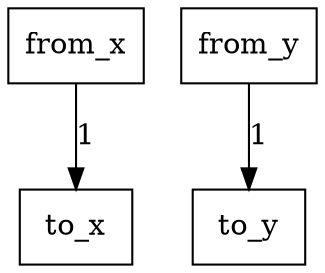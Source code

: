 digraph {
    graph [rankdir=TB
          ,bgcolor=transparent];
    node [shape=box
         ,fillcolor=white
         ,style=filled];
    0 [label=<from_x>];
    1 [label=<from_y>];
    2 [label=<to_y>];
    3 [label=<to_x>];
    0 -> 3 [label=1];
    1 -> 2 [label=1];
}